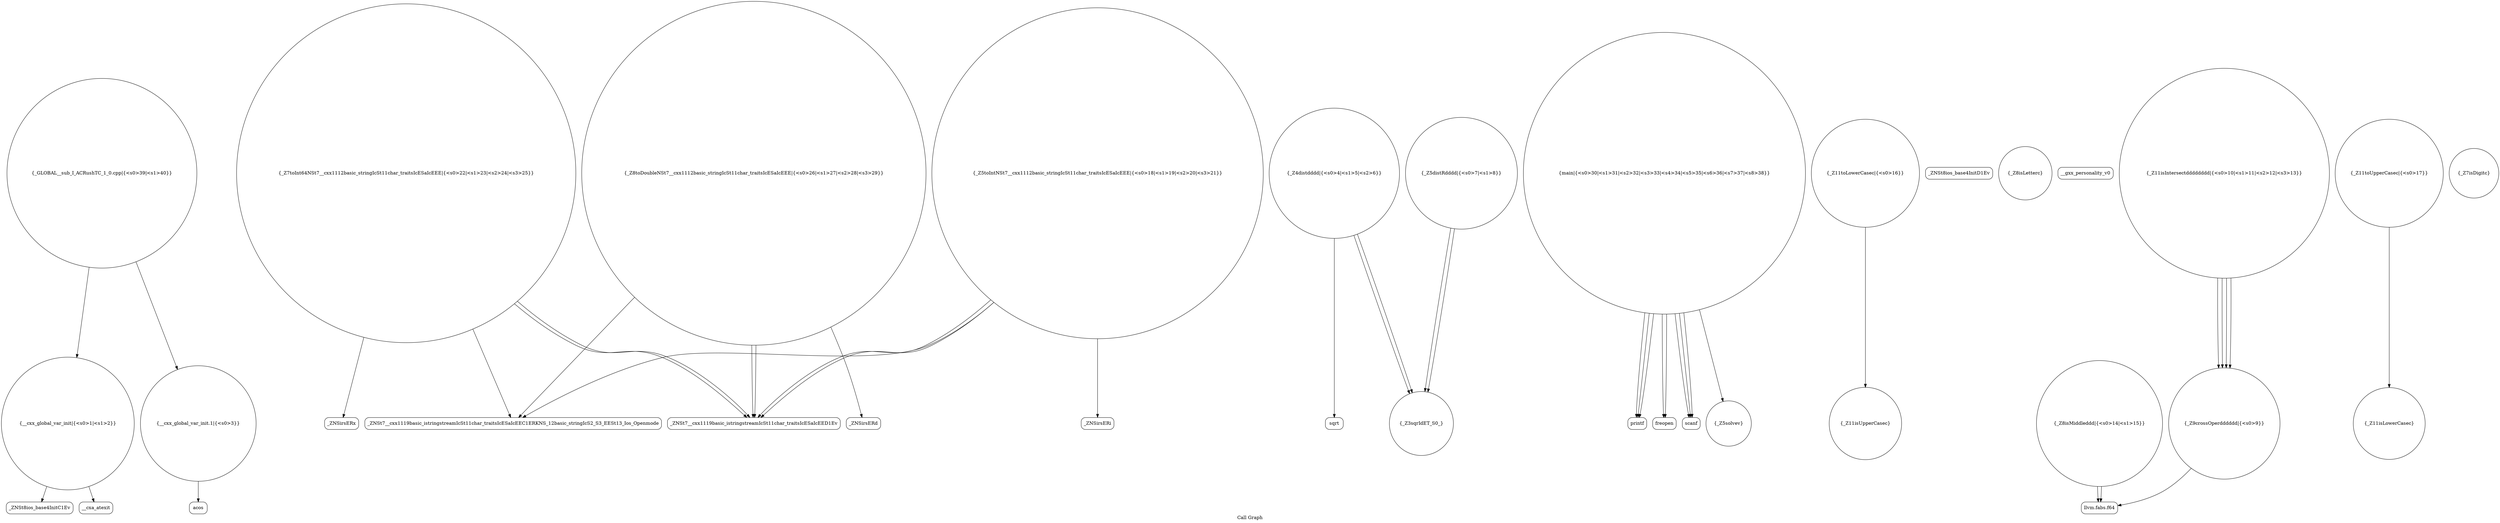 digraph "Call Graph" {
	label="Call Graph";

	Node0x55b85b093640 [shape=record,shape=circle,label="{__cxx_global_var_init|{<s0>1|<s1>2}}"];
	Node0x55b85b093640:s0 -> Node0x55b85b0936c0[color=black];
	Node0x55b85b093640:s1 -> Node0x55b85b13ce10[color=black];
	Node0x55b85b13d990 [shape=record,shape=Mrecord,label="{_ZNSirsERx}"];
	Node0x55b85b13d010 [shape=record,shape=Mrecord,label="{sqrt}"];
	Node0x55b85b13dd10 [shape=record,shape=Mrecord,label="{printf}"];
	Node0x55b85b13d390 [shape=record,shape=circle,label="{_Z11isUpperCasec}"];
	Node0x55b85b13d710 [shape=record,shape=Mrecord,label="{_ZNSt7__cxx1119basic_istringstreamIcSt11char_traitsIcESaIcEEC1ERKNS_12basic_stringIcS2_S3_EESt13_Ios_Openmode}"];
	Node0x55b85b13cd90 [shape=record,shape=Mrecord,label="{_ZNSt8ios_base4InitD1Ev}"];
	Node0x55b85b13da90 [shape=record,shape=Mrecord,label="{_ZNSirsERd}"];
	Node0x55b85b13d110 [shape=record,shape=circle,label="{_Z5distRdddd|{<s0>7|<s1>8}}"];
	Node0x55b85b13d110:s0 -> Node0x55b85b13d090[color=black];
	Node0x55b85b13d110:s1 -> Node0x55b85b13d090[color=black];
	Node0x55b85b13d490 [shape=record,shape=circle,label="{_Z8isLetterc}"];
	Node0x55b85b13d810 [shape=record,shape=Mrecord,label="{__gxx_personality_v0}"];
	Node0x55b85b13ce90 [shape=record,shape=circle,label="{__cxx_global_var_init.1|{<s0>3}}"];
	Node0x55b85b13ce90:s0 -> Node0x55b85b13cf10[color=black];
	Node0x55b85b13db90 [shape=record,shape=circle,label="{main|{<s0>30|<s1>31|<s2>32|<s3>33|<s4>34|<s5>35|<s6>36|<s7>37|<s8>38}}"];
	Node0x55b85b13db90:s0 -> Node0x55b85b13dc10[color=black];
	Node0x55b85b13db90:s1 -> Node0x55b85b13dc10[color=black];
	Node0x55b85b13db90:s2 -> Node0x55b85b13dc90[color=black];
	Node0x55b85b13db90:s3 -> Node0x55b85b13dc90[color=black];
	Node0x55b85b13db90:s4 -> Node0x55b85b13dc90[color=black];
	Node0x55b85b13db90:s5 -> Node0x55b85b13db10[color=black];
	Node0x55b85b13db90:s6 -> Node0x55b85b13dd10[color=black];
	Node0x55b85b13db90:s7 -> Node0x55b85b13dd10[color=black];
	Node0x55b85b13db90:s8 -> Node0x55b85b13dd10[color=black];
	Node0x55b85b13d210 [shape=record,shape=Mrecord,label="{llvm.fabs.f64}"];
	Node0x55b85b13d590 [shape=record,shape=circle,label="{_Z11toLowerCasec|{<s0>16}}"];
	Node0x55b85b13d590:s0 -> Node0x55b85b13d390[color=black];
	Node0x55b85b13d910 [shape=record,shape=circle,label="{_Z7toInt64NSt7__cxx1112basic_stringIcSt11char_traitsIcESaIcEEE|{<s0>22|<s1>23|<s2>24|<s3>25}}"];
	Node0x55b85b13d910:s0 -> Node0x55b85b13d710[color=black];
	Node0x55b85b13d910:s1 -> Node0x55b85b13d990[color=black];
	Node0x55b85b13d910:s2 -> Node0x55b85b13d890[color=black];
	Node0x55b85b13d910:s3 -> Node0x55b85b13d890[color=black];
	Node0x55b85b13cf90 [shape=record,shape=circle,label="{_Z4distdddd|{<s0>4|<s1>5|<s2>6}}"];
	Node0x55b85b13cf90:s0 -> Node0x55b85b13d090[color=black];
	Node0x55b85b13cf90:s1 -> Node0x55b85b13d090[color=black];
	Node0x55b85b13cf90:s2 -> Node0x55b85b13d010[color=black];
	Node0x55b85b13dc90 [shape=record,shape=Mrecord,label="{scanf}"];
	Node0x55b85b13d310 [shape=record,shape=circle,label="{_Z8isMiddleddd|{<s0>14|<s1>15}}"];
	Node0x55b85b13d310:s0 -> Node0x55b85b13d210[color=black];
	Node0x55b85b13d310:s1 -> Node0x55b85b13d210[color=black];
	Node0x55b85b13d690 [shape=record,shape=circle,label="{_Z5toIntNSt7__cxx1112basic_stringIcSt11char_traitsIcESaIcEEE|{<s0>18|<s1>19|<s2>20|<s3>21}}"];
	Node0x55b85b13d690:s0 -> Node0x55b85b13d710[color=black];
	Node0x55b85b13d690:s1 -> Node0x55b85b13d790[color=black];
	Node0x55b85b13d690:s2 -> Node0x55b85b13d890[color=black];
	Node0x55b85b13d690:s3 -> Node0x55b85b13d890[color=black];
	Node0x55b85b0936c0 [shape=record,shape=Mrecord,label="{_ZNSt8ios_base4InitC1Ev}"];
	Node0x55b85b13da10 [shape=record,shape=circle,label="{_Z8toDoubleNSt7__cxx1112basic_stringIcSt11char_traitsIcESaIcEEE|{<s0>26|<s1>27|<s2>28|<s3>29}}"];
	Node0x55b85b13da10:s0 -> Node0x55b85b13d710[color=black];
	Node0x55b85b13da10:s1 -> Node0x55b85b13da90[color=black];
	Node0x55b85b13da10:s2 -> Node0x55b85b13d890[color=black];
	Node0x55b85b13da10:s3 -> Node0x55b85b13d890[color=black];
	Node0x55b85b13d090 [shape=record,shape=circle,label="{_Z3sqrIdET_S0_}"];
	Node0x55b85b13dd90 [shape=record,shape=circle,label="{_GLOBAL__sub_I_ACRushTC_1_0.cpp|{<s0>39|<s1>40}}"];
	Node0x55b85b13dd90:s0 -> Node0x55b85b093640[color=black];
	Node0x55b85b13dd90:s1 -> Node0x55b85b13ce90[color=black];
	Node0x55b85b13d410 [shape=record,shape=circle,label="{_Z11isLowerCasec}"];
	Node0x55b85b13d790 [shape=record,shape=Mrecord,label="{_ZNSirsERi}"];
	Node0x55b85b13ce10 [shape=record,shape=Mrecord,label="{__cxa_atexit}"];
	Node0x55b85b13db10 [shape=record,shape=circle,label="{_Z5solvev}"];
	Node0x55b85b13d190 [shape=record,shape=circle,label="{_Z9crossOperdddddd|{<s0>9}}"];
	Node0x55b85b13d190:s0 -> Node0x55b85b13d210[color=black];
	Node0x55b85b13d510 [shape=record,shape=circle,label="{_Z7isDigitc}"];
	Node0x55b85b13d890 [shape=record,shape=Mrecord,label="{_ZNSt7__cxx1119basic_istringstreamIcSt11char_traitsIcESaIcEED1Ev}"];
	Node0x55b85b13cf10 [shape=record,shape=Mrecord,label="{acos}"];
	Node0x55b85b13dc10 [shape=record,shape=Mrecord,label="{freopen}"];
	Node0x55b85b13d290 [shape=record,shape=circle,label="{_Z11isIntersectdddddddd|{<s0>10|<s1>11|<s2>12|<s3>13}}"];
	Node0x55b85b13d290:s0 -> Node0x55b85b13d190[color=black];
	Node0x55b85b13d290:s1 -> Node0x55b85b13d190[color=black];
	Node0x55b85b13d290:s2 -> Node0x55b85b13d190[color=black];
	Node0x55b85b13d290:s3 -> Node0x55b85b13d190[color=black];
	Node0x55b85b13d610 [shape=record,shape=circle,label="{_Z11toUpperCasec|{<s0>17}}"];
	Node0x55b85b13d610:s0 -> Node0x55b85b13d410[color=black];
}
